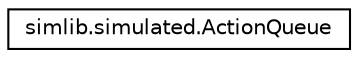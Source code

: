 digraph "Graphical Class Hierarchy"
{
  edge [fontname="Helvetica",fontsize="10",labelfontname="Helvetica",labelfontsize="10"];
  node [fontname="Helvetica",fontsize="10",shape=record];
  rankdir="LR";
  Node0 [label="simlib.simulated.ActionQueue",height=0.2,width=0.4,color="black", fillcolor="white", style="filled",URL="$classsimlib_1_1simulated_1_1_action_queue.html"];
}
